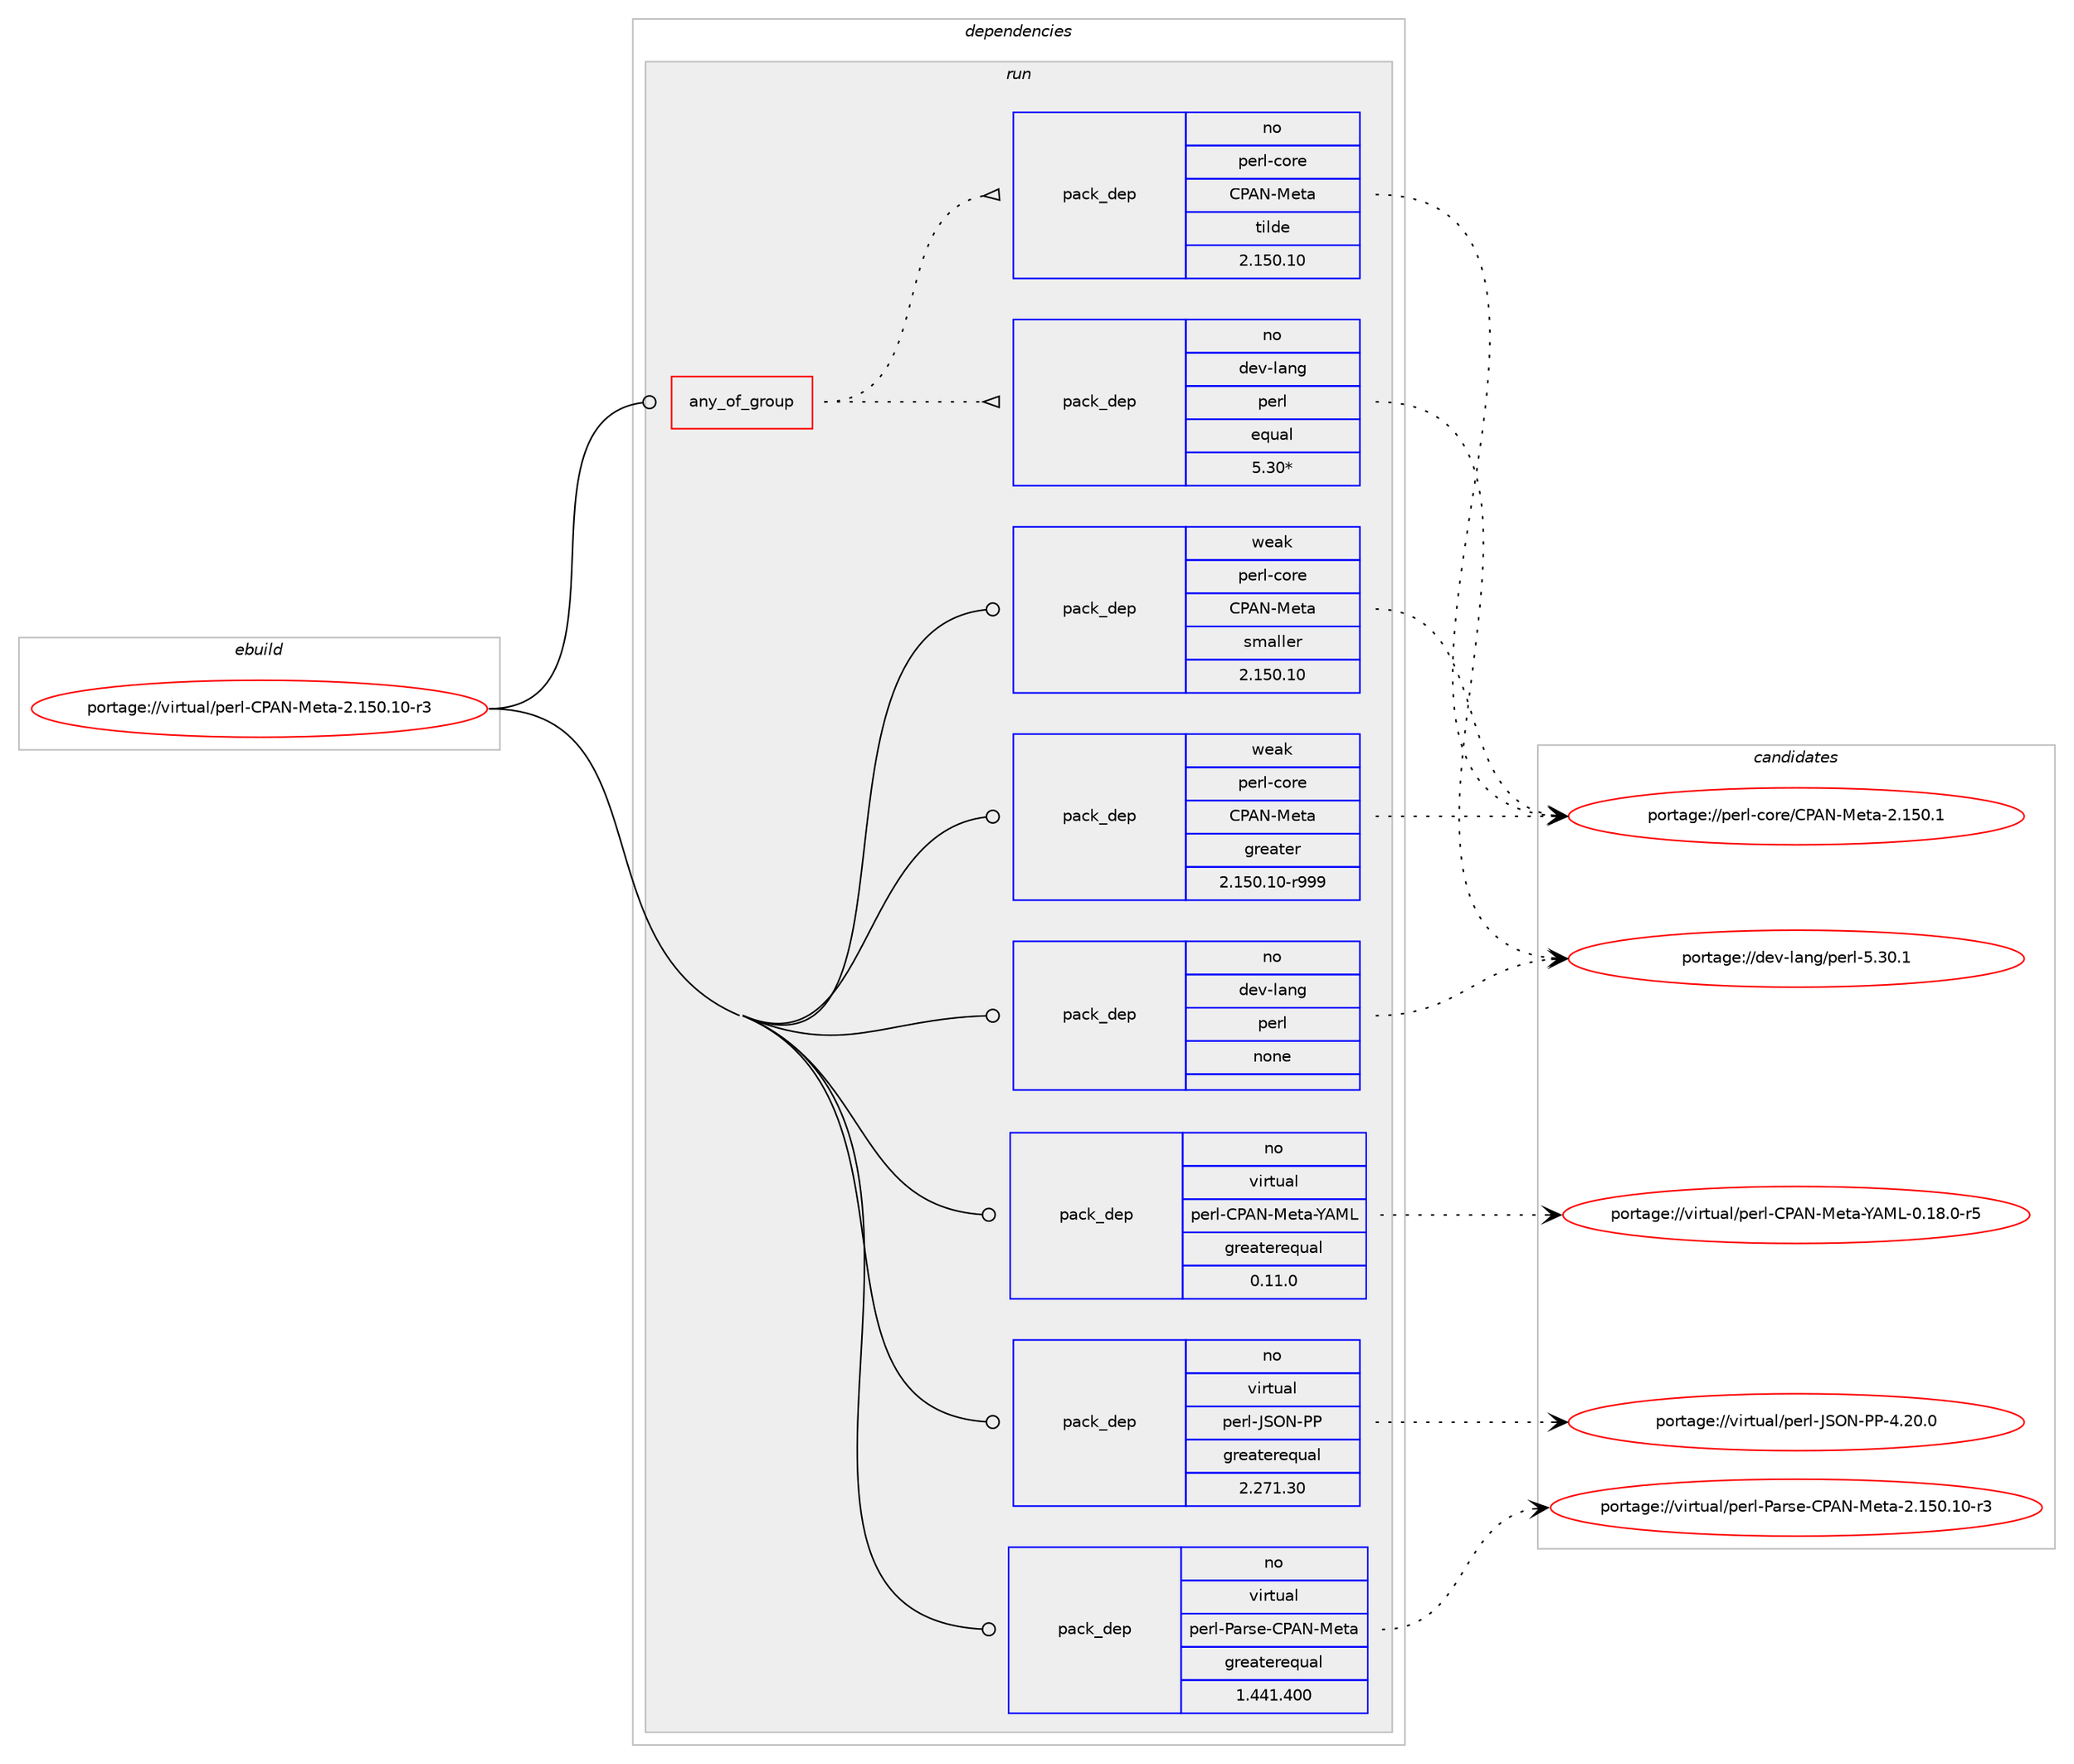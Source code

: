 digraph prolog {

# *************
# Graph options
# *************

newrank=true;
concentrate=true;
compound=true;
graph [rankdir=LR,fontname=Helvetica,fontsize=10,ranksep=1.5];#, ranksep=2.5, nodesep=0.2];
edge  [arrowhead=vee];
node  [fontname=Helvetica,fontsize=10];

# **********
# The ebuild
# **********

subgraph cluster_leftcol {
color=gray;
rank=same;
label=<<i>ebuild</i>>;
id [label="portage://virtual/perl-CPAN-Meta-2.150.10-r3", color=red, width=4, href="../virtual/perl-CPAN-Meta-2.150.10-r3.svg"];
}

# ****************
# The dependencies
# ****************

subgraph cluster_midcol {
color=gray;
label=<<i>dependencies</i>>;
subgraph cluster_compile {
fillcolor="#eeeeee";
style=filled;
label=<<i>compile</i>>;
}
subgraph cluster_compileandrun {
fillcolor="#eeeeee";
style=filled;
label=<<i>compile and run</i>>;
}
subgraph cluster_run {
fillcolor="#eeeeee";
style=filled;
label=<<i>run</i>>;
subgraph any540 {
dependency24082 [label=<<TABLE BORDER="0" CELLBORDER="1" CELLSPACING="0" CELLPADDING="4"><TR><TD CELLPADDING="10">any_of_group</TD></TR></TABLE>>, shape=none, color=red];subgraph pack19614 {
dependency24083 [label=<<TABLE BORDER="0" CELLBORDER="1" CELLSPACING="0" CELLPADDING="4" WIDTH="220"><TR><TD ROWSPAN="6" CELLPADDING="30">pack_dep</TD></TR><TR><TD WIDTH="110">no</TD></TR><TR><TD>dev-lang</TD></TR><TR><TD>perl</TD></TR><TR><TD>equal</TD></TR><TR><TD>5.30*</TD></TR></TABLE>>, shape=none, color=blue];
}
dependency24082:e -> dependency24083:w [weight=20,style="dotted",arrowhead="oinv"];
subgraph pack19615 {
dependency24084 [label=<<TABLE BORDER="0" CELLBORDER="1" CELLSPACING="0" CELLPADDING="4" WIDTH="220"><TR><TD ROWSPAN="6" CELLPADDING="30">pack_dep</TD></TR><TR><TD WIDTH="110">no</TD></TR><TR><TD>perl-core</TD></TR><TR><TD>CPAN-Meta</TD></TR><TR><TD>tilde</TD></TR><TR><TD>2.150.10</TD></TR></TABLE>>, shape=none, color=blue];
}
dependency24082:e -> dependency24084:w [weight=20,style="dotted",arrowhead="oinv"];
}
id:e -> dependency24082:w [weight=20,style="solid",arrowhead="odot"];
subgraph pack19616 {
dependency24085 [label=<<TABLE BORDER="0" CELLBORDER="1" CELLSPACING="0" CELLPADDING="4" WIDTH="220"><TR><TD ROWSPAN="6" CELLPADDING="30">pack_dep</TD></TR><TR><TD WIDTH="110">no</TD></TR><TR><TD>dev-lang</TD></TR><TR><TD>perl</TD></TR><TR><TD>none</TD></TR><TR><TD></TD></TR></TABLE>>, shape=none, color=blue];
}
id:e -> dependency24085:w [weight=20,style="solid",arrowhead="odot"];
subgraph pack19617 {
dependency24086 [label=<<TABLE BORDER="0" CELLBORDER="1" CELLSPACING="0" CELLPADDING="4" WIDTH="220"><TR><TD ROWSPAN="6" CELLPADDING="30">pack_dep</TD></TR><TR><TD WIDTH="110">no</TD></TR><TR><TD>virtual</TD></TR><TR><TD>perl-CPAN-Meta-YAML</TD></TR><TR><TD>greaterequal</TD></TR><TR><TD>0.11.0</TD></TR></TABLE>>, shape=none, color=blue];
}
id:e -> dependency24086:w [weight=20,style="solid",arrowhead="odot"];
subgraph pack19618 {
dependency24087 [label=<<TABLE BORDER="0" CELLBORDER="1" CELLSPACING="0" CELLPADDING="4" WIDTH="220"><TR><TD ROWSPAN="6" CELLPADDING="30">pack_dep</TD></TR><TR><TD WIDTH="110">no</TD></TR><TR><TD>virtual</TD></TR><TR><TD>perl-JSON-PP</TD></TR><TR><TD>greaterequal</TD></TR><TR><TD>2.271.30</TD></TR></TABLE>>, shape=none, color=blue];
}
id:e -> dependency24087:w [weight=20,style="solid",arrowhead="odot"];
subgraph pack19619 {
dependency24088 [label=<<TABLE BORDER="0" CELLBORDER="1" CELLSPACING="0" CELLPADDING="4" WIDTH="220"><TR><TD ROWSPAN="6" CELLPADDING="30">pack_dep</TD></TR><TR><TD WIDTH="110">no</TD></TR><TR><TD>virtual</TD></TR><TR><TD>perl-Parse-CPAN-Meta</TD></TR><TR><TD>greaterequal</TD></TR><TR><TD>1.441.400</TD></TR></TABLE>>, shape=none, color=blue];
}
id:e -> dependency24088:w [weight=20,style="solid",arrowhead="odot"];
subgraph pack19620 {
dependency24089 [label=<<TABLE BORDER="0" CELLBORDER="1" CELLSPACING="0" CELLPADDING="4" WIDTH="220"><TR><TD ROWSPAN="6" CELLPADDING="30">pack_dep</TD></TR><TR><TD WIDTH="110">weak</TD></TR><TR><TD>perl-core</TD></TR><TR><TD>CPAN-Meta</TD></TR><TR><TD>greater</TD></TR><TR><TD>2.150.10-r999</TD></TR></TABLE>>, shape=none, color=blue];
}
id:e -> dependency24089:w [weight=20,style="solid",arrowhead="odot"];
subgraph pack19621 {
dependency24090 [label=<<TABLE BORDER="0" CELLBORDER="1" CELLSPACING="0" CELLPADDING="4" WIDTH="220"><TR><TD ROWSPAN="6" CELLPADDING="30">pack_dep</TD></TR><TR><TD WIDTH="110">weak</TD></TR><TR><TD>perl-core</TD></TR><TR><TD>CPAN-Meta</TD></TR><TR><TD>smaller</TD></TR><TR><TD>2.150.10</TD></TR></TABLE>>, shape=none, color=blue];
}
id:e -> dependency24090:w [weight=20,style="solid",arrowhead="odot"];
}
}

# **************
# The candidates
# **************

subgraph cluster_choices {
rank=same;
color=gray;
label=<<i>candidates</i>>;

subgraph choice19614 {
color=black;
nodesep=1;
choice10010111845108971101034711210111410845534651484649 [label="portage://dev-lang/perl-5.30.1", color=red, width=4,href="../dev-lang/perl-5.30.1.svg"];
dependency24083:e -> choice10010111845108971101034711210111410845534651484649:w [style=dotted,weight="100"];
}
subgraph choice19615 {
color=black;
nodesep=1;
choice112101114108459911111410147678065784577101116974550464953484649 [label="portage://perl-core/CPAN-Meta-2.150.1", color=red, width=4,href="../perl-core/CPAN-Meta-2.150.1.svg"];
dependency24084:e -> choice112101114108459911111410147678065784577101116974550464953484649:w [style=dotted,weight="100"];
}
subgraph choice19616 {
color=black;
nodesep=1;
choice10010111845108971101034711210111410845534651484649 [label="portage://dev-lang/perl-5.30.1", color=red, width=4,href="../dev-lang/perl-5.30.1.svg"];
dependency24085:e -> choice10010111845108971101034711210111410845534651484649:w [style=dotted,weight="100"];
}
subgraph choice19617 {
color=black;
nodesep=1;
choice118105114116117971084711210111410845678065784577101116974589657776454846495646484511453 [label="portage://virtual/perl-CPAN-Meta-YAML-0.18.0-r5", color=red, width=4,href="../virtual/perl-CPAN-Meta-YAML-0.18.0-r5.svg"];
dependency24086:e -> choice118105114116117971084711210111410845678065784577101116974589657776454846495646484511453:w [style=dotted,weight="100"];
}
subgraph choice19618 {
color=black;
nodesep=1;
choice1181051141161179710847112101114108457483797845808045524650484648 [label="portage://virtual/perl-JSON-PP-4.20.0", color=red, width=4,href="../virtual/perl-JSON-PP-4.20.0.svg"];
dependency24087:e -> choice1181051141161179710847112101114108457483797845808045524650484648:w [style=dotted,weight="100"];
}
subgraph choice19619 {
color=black;
nodesep=1;
choice118105114116117971084711210111410845809711411510145678065784577101116974550464953484649484511451 [label="portage://virtual/perl-Parse-CPAN-Meta-2.150.10-r3", color=red, width=4,href="../virtual/perl-Parse-CPAN-Meta-2.150.10-r3.svg"];
dependency24088:e -> choice118105114116117971084711210111410845809711411510145678065784577101116974550464953484649484511451:w [style=dotted,weight="100"];
}
subgraph choice19620 {
color=black;
nodesep=1;
choice112101114108459911111410147678065784577101116974550464953484649 [label="portage://perl-core/CPAN-Meta-2.150.1", color=red, width=4,href="../perl-core/CPAN-Meta-2.150.1.svg"];
dependency24089:e -> choice112101114108459911111410147678065784577101116974550464953484649:w [style=dotted,weight="100"];
}
subgraph choice19621 {
color=black;
nodesep=1;
choice112101114108459911111410147678065784577101116974550464953484649 [label="portage://perl-core/CPAN-Meta-2.150.1", color=red, width=4,href="../perl-core/CPAN-Meta-2.150.1.svg"];
dependency24090:e -> choice112101114108459911111410147678065784577101116974550464953484649:w [style=dotted,weight="100"];
}
}

}
